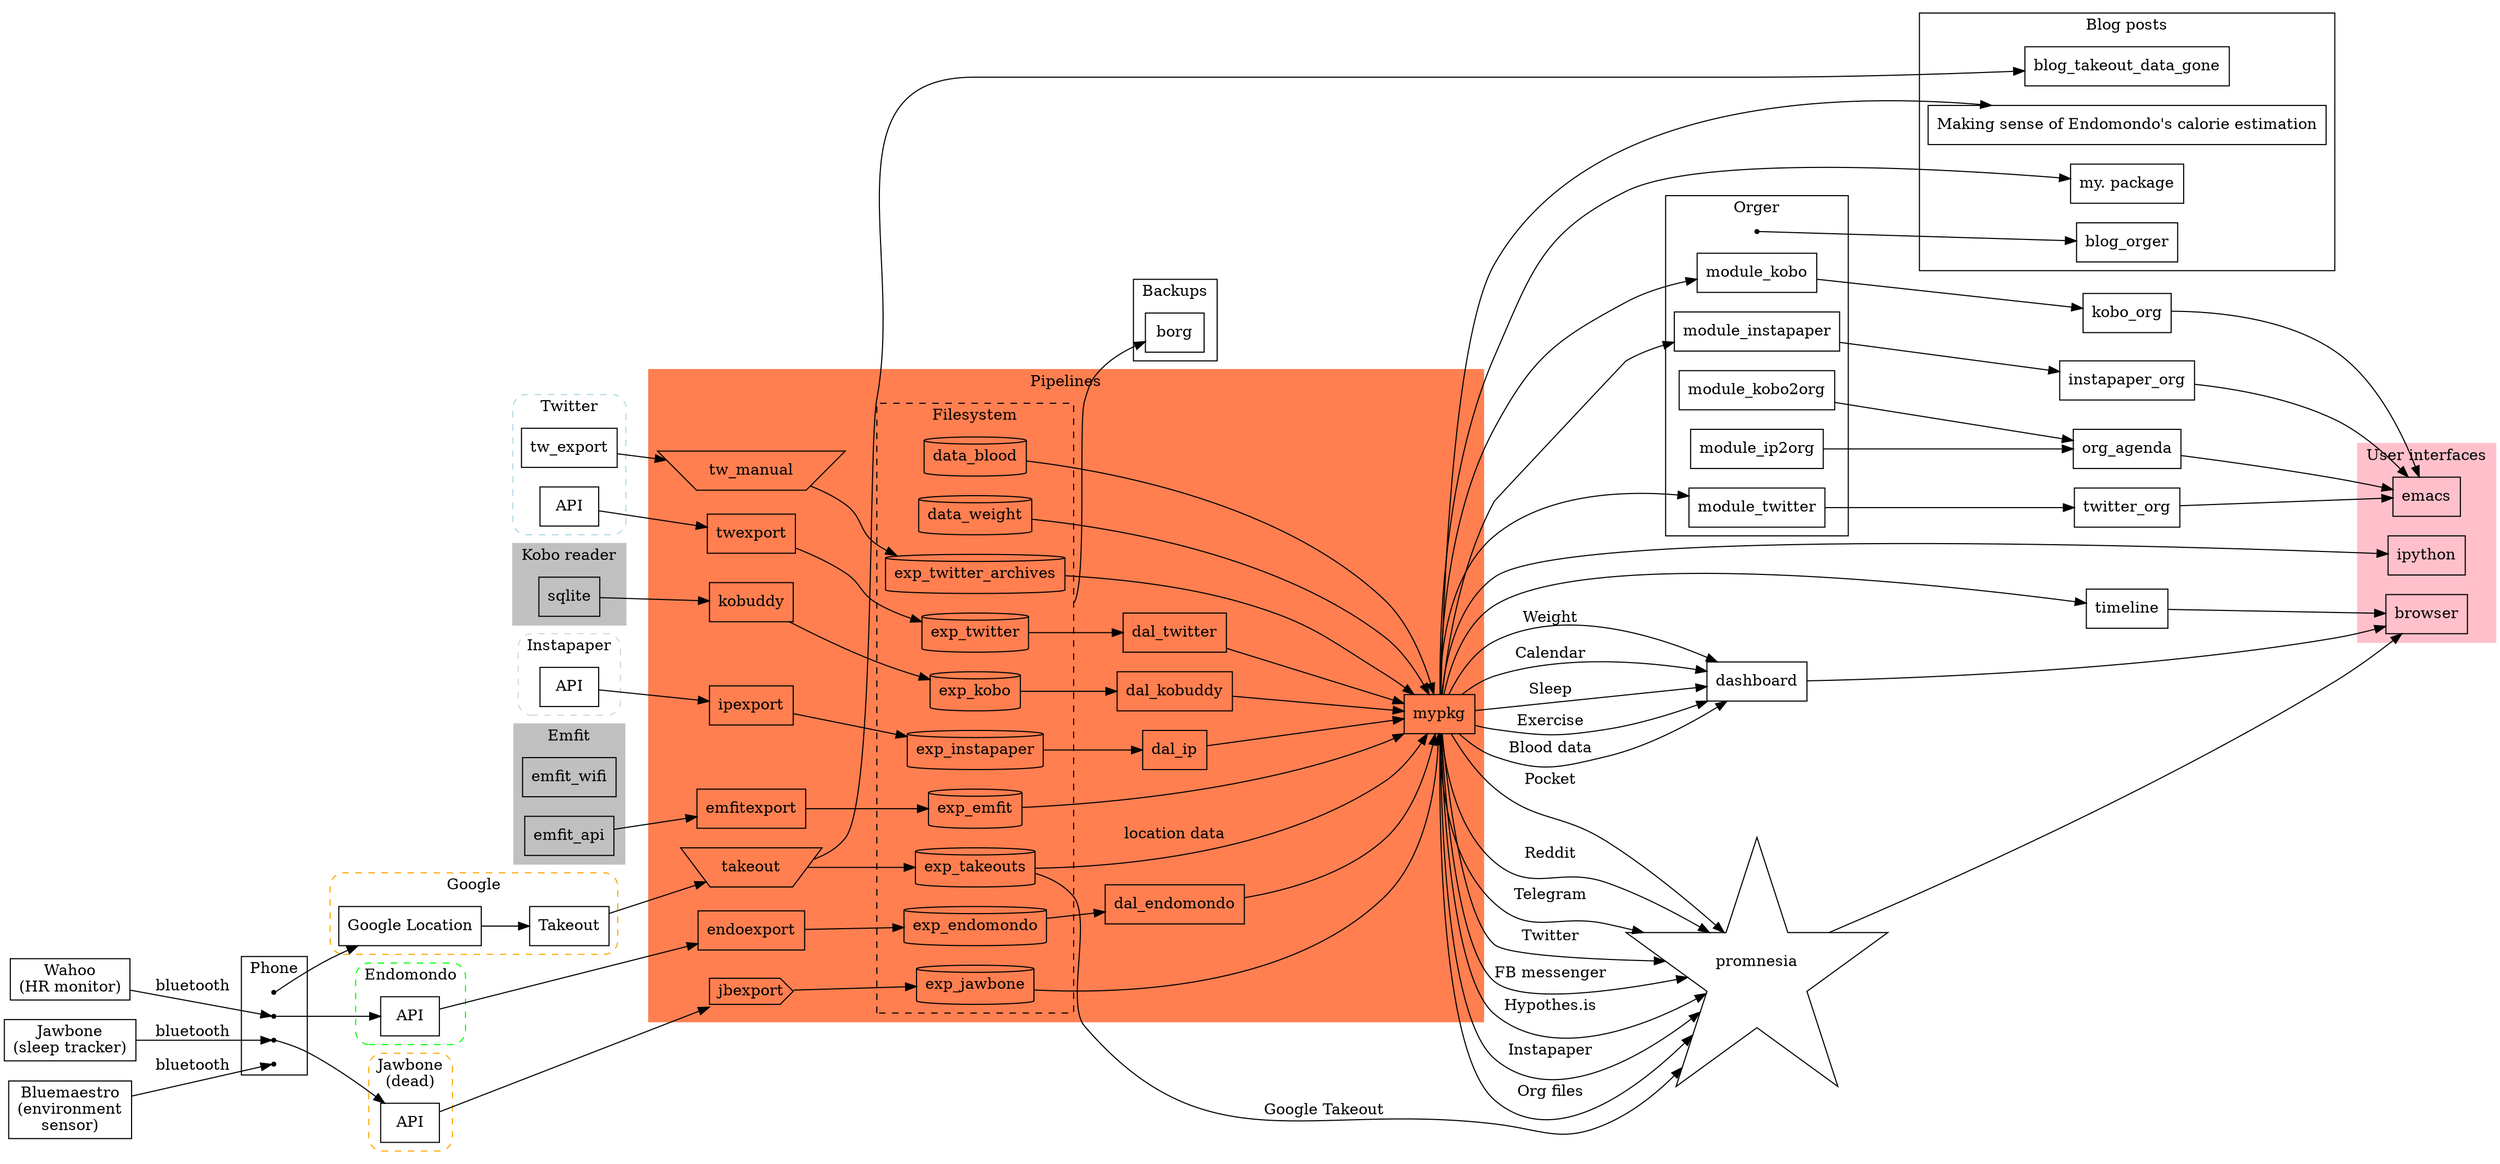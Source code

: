 # http://www.graphviz.org/content/cluster
# TODO https://www.graphviz.org/doc/info/colors.html
// https://www.rff.com/flowchart_shapes.php
// https://www.graphviz.org/doc/info/shapes.html

digraph G {
  # https://stackoverflow.com/a/2012106/706389
  compound=true;

  // concatenate=true; // eh, doesn't seem to work..

  node [shape="box"];
  rankdir="LR";


subgraph cluster_phone {
  label="Phone";
  node [shape=point];

  gps;

  app_endomondo;
  app_bluemaestro;
  app_jawbone;
  // phone;
}


subgraph cluster_google {
  label="Google";
  style="dashed,rounded";
  color=orange;
  // rankdir="TB";  // eh? not working..

  "Google Location";
  # TODO "timeline" can be treated as poor man's api??
  "Google Location" -> "Takeout";
}

gps -> "Google Location";

# TODO distinguish 'device' and 'service'; display legend

# Demonstrates how much indirection is there if you want to own your data


# TODO eh, these extra nodes are useles..

subgraph cluster_twittercom {
	label="Twitter";
	style="dashed,rounded";
	color=lightblue;
	// node [style=filled,color=white];

  tw_export;
  tw_api [label=API];
	// a0 -> a1 -> a2 -> a3;
}

// TODO phone location data
// subgraph cluster_wahoo {
//   label="Wahoo";
//   style=filled;
wahoo [label="Wahoo\n(HR monitor)"];
// }


wahoo -> app_endomondo [label=bluetooth];


jawbone [label="Jawbone\n(sleep tracker)"];

jawbone -> app_jawbone [label=bluetooth];

// subgraph cluster_bluemaestro {
//   label="Bluemaestro";
//   style=filled;
//   bluemaestro;
// }
// TODO links?
bluemaestro [label="Bluemaestro\n(environment\nsensor)"];

bluemaestro -> app_bluemaestro [label=bluetooth];
// TODO pehraps need arrows _through_ phone. e.g. via invisible dots or something

subgraph cluster_endomondo {
	label="Endomondo";
  style="dashed,rounded";
  color=green;
  end_api [label=API];
	// node [style=filled];
	// b0 -> b1 -> b2 -> b3;
}

app_endomondo -> end_api; // TODO

// TODO jawbone device? (useless?)

# TODO indicate frequencies?

// TODO kindle (unused)

subgraph cluster_kobo {
  label="Kobo reader";
  style=filled;
  color=gray;
  kobo_sqlite [label=sqlite];
}

# TODO also could show how data gets _into_ the services, i.e. clients?
subgraph cluster_instapaper {
  label="Instapaper";
  style="dashed,rounded";
  color=lightgray;

  ip_api [label=API];
}

# TODO demonstrate that it's dead
subgraph cluster_jawbone {
  label="Jawbone\n(dead)";
  style="dashed,rounded";
  color=orange;

  jb_api [label=API];
}


app_jawbone -> jb_api;


subgraph cluster_emfit {
  label="Emfit";
  style=filled;
  color=grey;

  emfit_wifi; # TODO
  emfit_api;
}

# TODO hmm. how to still draw a frame around it?
subgraph cluster_pipelines {
  label="Pipelines";
  style=filled;
  color=coral;

  # TODO more like 'cluster_fs'?
  # meh
  subgraph cluster_exports {
    node [shape=cylinder];
    label="Filesystem";
    rank=same;
    style=dashed;
    color=black;

    exp_jawbone;
    exp_kobo;
    exp_takeouts;
    # TODO mention kython.ktakeout??
    exp_twitter_archives;

    exp_emfit;
    exp_twitter;

    exp_endomondo;
    exp_instapaper;

    data_weight;
    data_blood;
    # TODO mention manual inputs for these..
  }


  twexport;
  endoexport;
  ipexport;
  jbexport [shape=cds]; // TODO cross out maybe?
  # TODO eh, figure out better shape for 'dead'
  # TODO perhaps makes more sense to mark edge?

  tw_manual[shape=invtrapezium];
  takeout  [shape=invtrapezium];

  "Takeout"   -> takeout     -> exp_takeouts;
  tw_export   -> tw_manual   -> exp_twitter_archives;
  tw_api      -> twexport    -> exp_twitter;
  jb_api      -> jbexport    -> exp_jawbone;
  emfit_api   -> emfitexport -> exp_emfit;

  end_api     -> endoexport -> exp_endomondo;
  ip_api      -> ipexport   -> exp_instapaper;

  kobo_sqlite -> kobuddy    -> exp_kobo;


  mypkg;
  # TODO eh, not sure about that
  // subgraph cluster_mypkg {
  //   label="my. ";
  //   style=dashed;
  //   mypkg;
  //   "sleep.py";
  //    "tweets.py";
  // }

  exp_takeouts                    -> mypkg [label="location data"];
  exp_twitter_archives            -> mypkg;
  exp_jawbone                     -> mypkg;
  # TODO note how this edge is still active despite the fact that jbexport isn't working anymore
  exp_emfit                       -> mypkg;
  # TODO as you can see not everything has data access layer
  # so there is still something to work on


  exp_twitter    -> dal_twitter   -> mypkg;
  exp_endomondo  -> dal_endomondo -> mypkg;
  exp_instapaper -> dal_ip        -> mypkg;

  exp_kobo       -> dal_kobuddy   -> mypkg;
  data_weight                     -> mypkg; # TODO mention orgparse
  data_blood                      -> mypkg; # TODO mention orgparse

}

# TODO motivation for blood
# I'm planning on tracking this for several decades, so providers will change

# TODO could expand mypkg into separate files as well to demonstrate which data is consumed by what?

# TODO mypkg is somewhat specific to my needs
# TODO highlight that it's easy to hook to DAL 

# TODO distinguish manual and automatic nodes?
# TODO instead have twexport on edges? ultimately not that much difference..

# TODO position borg above

# TODO indicate stuff that is 'inactive' and not used anymore
# TODO e.g. vk.com pipelines

# TODO svg output with links
subgraph cluster_backups {
  label="Backups";

  borg;

# exp_kobo             -> borg [style=dashed];
# exp_twitter_archives -> borg [style=dashed];
# exp_twitter          -> borg [style=dashed];
# exp_endomondo        -> borg [style=dashed];
}

exp_twitter -> borg [ltail=cluster_exports];

# TODO mark edges that use cachew?

subgraph cluster_orger {
  label=Orger;
  module_twitter;
  module_kobo;
  module_instapaper;

  module_kobo2org;
  module_ip2org;

  orger_point [shape=point];
}
mypkg -> module_twitter;
mypkg -> module_kobo;
mypkg -> module_instapaper;

# TODO these are read only; contribute to search
module_twitter    -> twitter_org;
module_kobo       -> kobo_org;
module_instapaper -> instapaper_org;

module_kobo2org   -> org_agenda;
module_ip2org     -> org_agenda;

org_agenda -> emacs;

# TODO cloudmacs?
# TODO arctee
# TODO link some of my blog posts? E.g. ones using endomondo



subgraph cluster_ui {
  label="User interfaces";
  style=filled;
  color=pink;

  emacs;
  browser;
  ipython;
}

mypkg -> ipython;

mypkg -> timeline;

mypkg -> dashboard [label="Calendar"];
mypkg -> dashboard [label="Sleep"];
mypkg -> dashboard [label="Exercise"];
# TODO perhaps I need HR provider?
mypkg -> dashboard [label="Blood data"];
mypkg -> dashboard [label="Weight"];

# TODO distinguish regular manual tasks and 'only once' manual tasks
# perhaps highlight regular manual with red
# TODO kobo -- semi manual?

promnesia [shape=star];


mypkg -> promnesia [label="FB messenger"];
exp_takeouts -> promnesia [label="Google Takeout"];
mypkg -> promnesia [label="Hypothes.is" ];
mypkg -> promnesia [label="Instapaper"  ];
mypkg -> promnesia [label="Org files"   ];
mypkg -> promnesia [label="Pocket"      ];
mypkg -> promnesia [label="Reddit"      ];
# TODO show missing links? like HN
mypkg -> promnesia [label="Telegram"    ];
mypkg -> promnesia [label="Twitter"     ];


promnesia -> browser;
timeline  -> browser;
dashboard -> browser;


{
  kobo_org,
  twitter_org,
  instapaper_org
} -> emacs;

# TODO I guess it's nice to mention where I mention certain bits of infrastructure?

# TODO style blog posts differently?
# TODO position below all

subgraph cluster_blog {
  label="Blog posts";
  blog_hb_kcals [
    label="Making sense of Endomondo's calorie estimation";
    URL="https://beepb00p.xyz/heartbeats_vs_kcals.html";
  ];
  blog_mypkg [
    label="my. package";
    URL="https://beepb00p.xyz/mypkg.html";
  ];
  blog_orger;
  blog_takeout_data_gone;
}
# TODO https://beepb00p.xyz/takeout-data-gone.html

# TODO use different line styles...
# TODO pipelines could link to sad state
orger_point -> blog_orger;
mypkg       -> blog_hb_kcals;
mypkg       -> blog_mypkg;
takeout     -> blog_takeout_data_gone;
// 

// TODO right. I think I need to add browser history and that's it. publish straigh away after that
// TODO ok, that's ki

}
